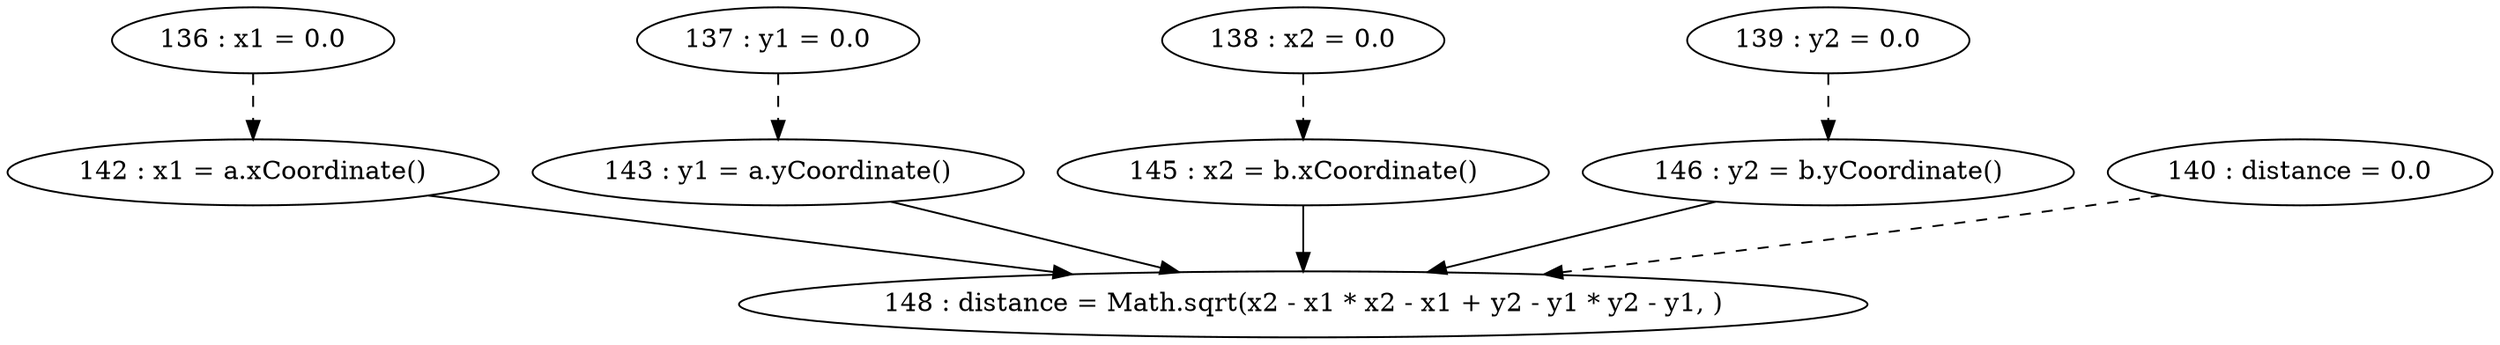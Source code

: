 digraph G {
"136 : x1 = 0.0"
"136 : x1 = 0.0" -> "142 : x1 = a.xCoordinate()" [style=dashed]
"137 : y1 = 0.0"
"137 : y1 = 0.0" -> "143 : y1 = a.yCoordinate()" [style=dashed]
"138 : x2 = 0.0"
"138 : x2 = 0.0" -> "145 : x2 = b.xCoordinate()" [style=dashed]
"139 : y2 = 0.0"
"139 : y2 = 0.0" -> "146 : y2 = b.yCoordinate()" [style=dashed]
"140 : distance = 0.0"
"140 : distance = 0.0" -> "148 : distance = Math.sqrt(x2 - x1 * x2 - x1 + y2 - y1 * y2 - y1, )" [style=dashed]
"142 : x1 = a.xCoordinate()"
"142 : x1 = a.xCoordinate()" -> "148 : distance = Math.sqrt(x2 - x1 * x2 - x1 + y2 - y1 * y2 - y1, )"
"143 : y1 = a.yCoordinate()"
"143 : y1 = a.yCoordinate()" -> "148 : distance = Math.sqrt(x2 - x1 * x2 - x1 + y2 - y1 * y2 - y1, )"
"145 : x2 = b.xCoordinate()"
"145 : x2 = b.xCoordinate()" -> "148 : distance = Math.sqrt(x2 - x1 * x2 - x1 + y2 - y1 * y2 - y1, )"
"146 : y2 = b.yCoordinate()"
"146 : y2 = b.yCoordinate()" -> "148 : distance = Math.sqrt(x2 - x1 * x2 - x1 + y2 - y1 * y2 - y1, )"
"148 : distance = Math.sqrt(x2 - x1 * x2 - x1 + y2 - y1 * y2 - y1, )"
}
